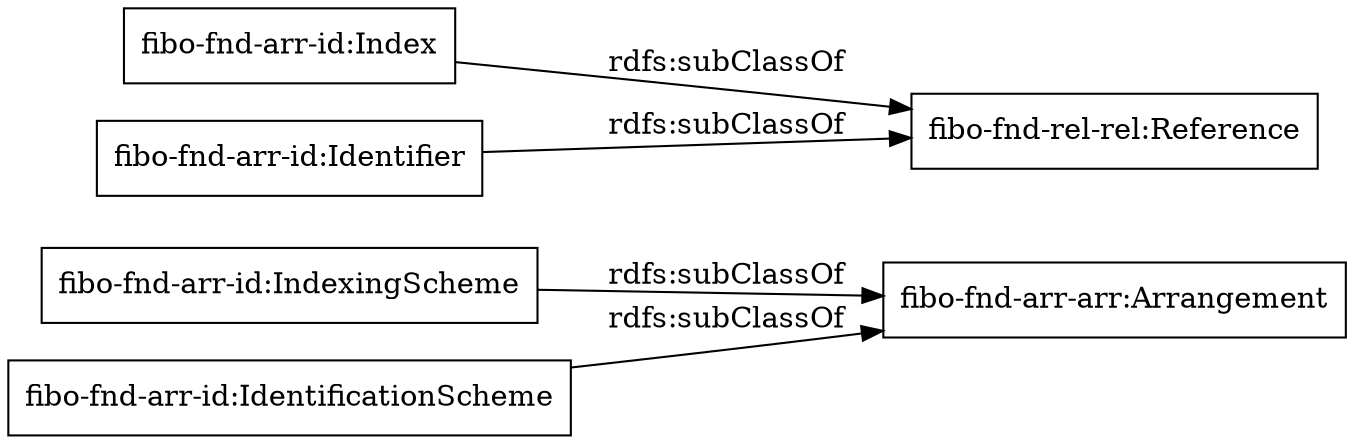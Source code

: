 digraph ar2dtool_diagram { 
rankdir=LR;
size="1000"
node [shape = rectangle, color="black"]; "fibo-fnd-arr-id:IndexingScheme" "fibo-fnd-arr-id:Index" "fibo-fnd-arr-id:Identifier" "fibo-fnd-arr-id:IdentificationScheme" ; /*classes style*/
	"fibo-fnd-arr-id:IdentificationScheme" -> "fibo-fnd-arr-arr:Arrangement" [ label = "rdfs:subClassOf" ];
	"fibo-fnd-arr-id:Index" -> "fibo-fnd-rel-rel:Reference" [ label = "rdfs:subClassOf" ];
	"fibo-fnd-arr-id:IndexingScheme" -> "fibo-fnd-arr-arr:Arrangement" [ label = "rdfs:subClassOf" ];
	"fibo-fnd-arr-id:Identifier" -> "fibo-fnd-rel-rel:Reference" [ label = "rdfs:subClassOf" ];

}
